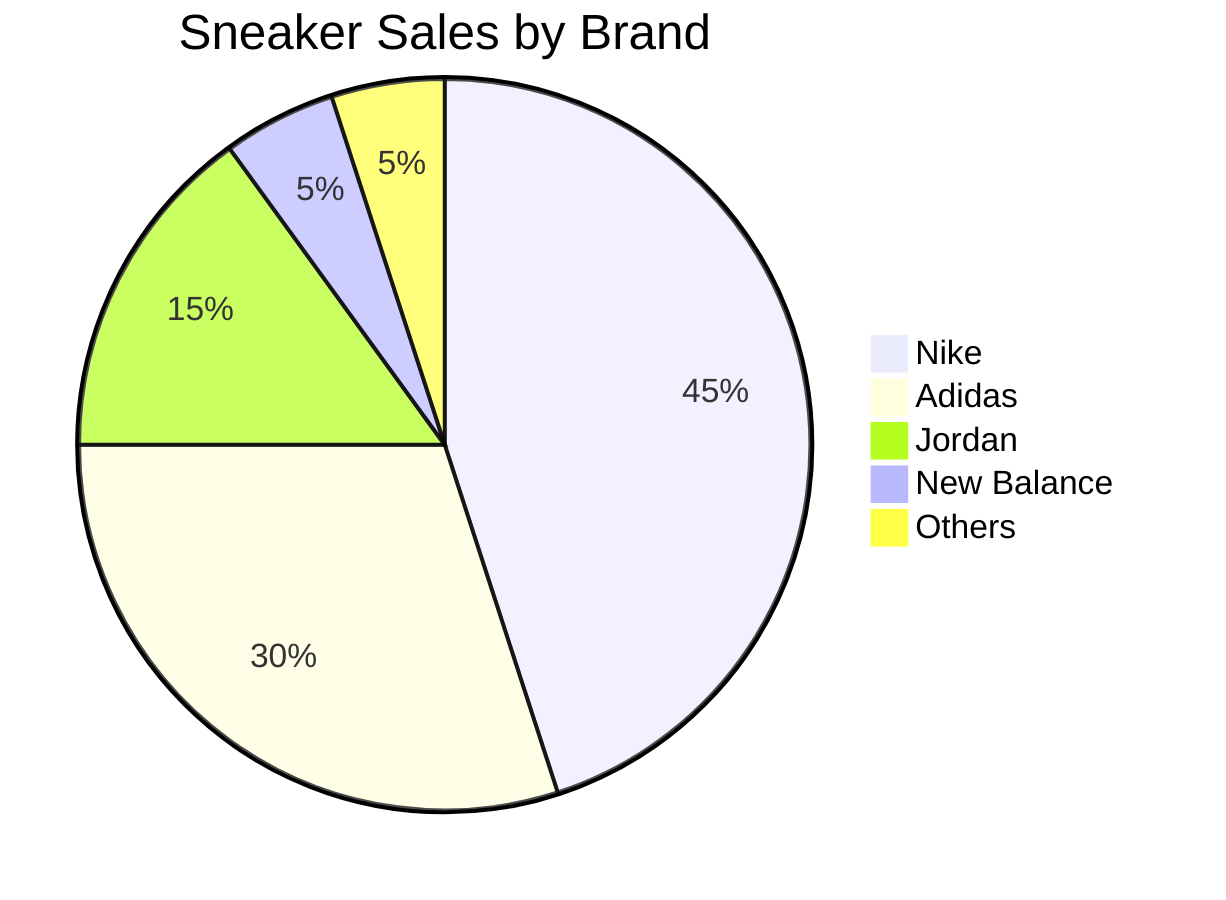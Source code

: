 pie title Sneaker Sales by Brand
    "Nike" : 45
    "Adidas" : 30
    "Jordan" : 15
    "New Balance" : 5
    "Others" : 5